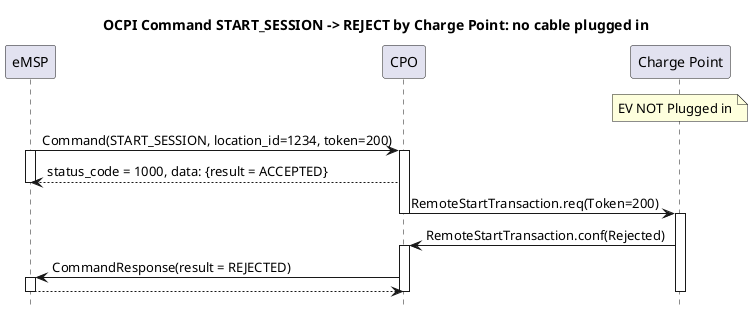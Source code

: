 @startuml
title OCPI Command START_SESSION -> REJECT by Charge Point: no cable plugged in
hide footbox

participant eMSP
participant CPO
participant "Charge Point" as CP

NOTE OVER CP: EV NOT Plugged in

eMSP ->  CPO:  Command(START_SESSION, location_id=1234, token=200)
activate eMSP
activate CPO
CPO  --> eMSP: status_code = 1000, data: {result = ACCEPTED}
deactivate eMSP

CPO  ->  CP:   RemoteStartTransaction.req(Token=200)
deactivate CPO
activate CP
CP   ->  CPO:  RemoteStartTransaction.conf(Rejected)
activate CPO
CPO  ->  eMSP: CommandResponse(result = REJECTED)
activate eMSP
eMSP --> CPO: 
deactivate CPO
deactivate eMSP

deactivate CP

@enduml
